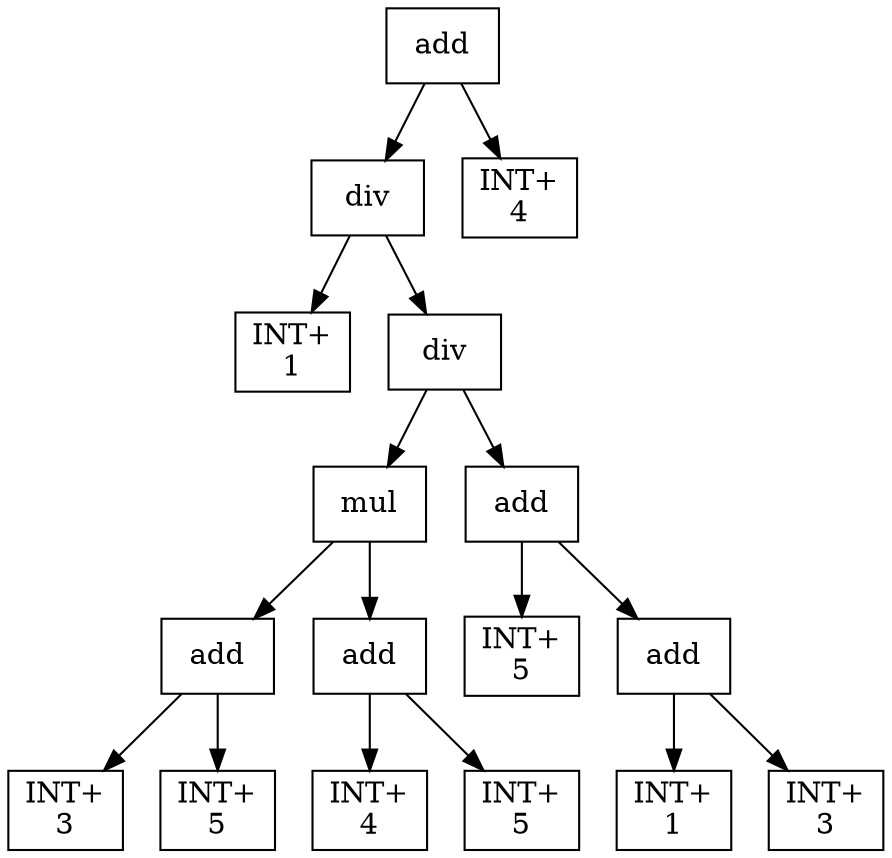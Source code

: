 digraph expr {
  node [shape=box];
  n1 [label="add"];
  n2 [label="div"];
  n3 [label="INT+\n1"];
  n4 [label="div"];
  n5 [label="mul"];
  n6 [label="add"];
  n7 [label="INT+\n3"];
  n8 [label="INT+\n5"];
  n6 -> n7;
  n6 -> n8;
  n9 [label="add"];
  n10 [label="INT+\n4"];
  n11 [label="INT+\n5"];
  n9 -> n10;
  n9 -> n11;
  n5 -> n6;
  n5 -> n9;
  n12 [label="add"];
  n13 [label="INT+\n5"];
  n14 [label="add"];
  n15 [label="INT+\n1"];
  n16 [label="INT+\n3"];
  n14 -> n15;
  n14 -> n16;
  n12 -> n13;
  n12 -> n14;
  n4 -> n5;
  n4 -> n12;
  n2 -> n3;
  n2 -> n4;
  n17 [label="INT+\n4"];
  n1 -> n2;
  n1 -> n17;
}